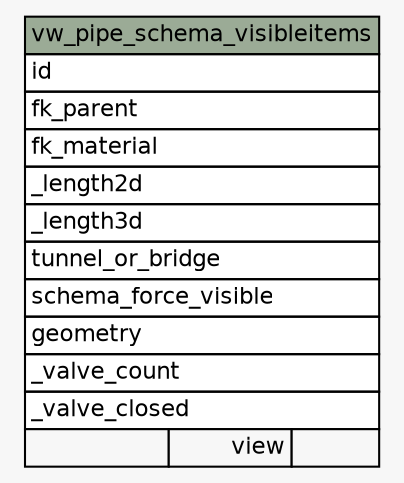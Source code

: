 // dot 2.38.0 on Linux 4.8.0-42-generic
// SchemaSpy rev 590
digraph "vw_pipe_schema_visibleitems" {
  graph [
    rankdir="RL"
    bgcolor="#f7f7f7"
    nodesep="0.18"
    ranksep="0.46"
    fontname="Helvetica"
    fontsize="11"
  ];
  node [
    fontname="Helvetica"
    fontsize="11"
    shape="plaintext"
  ];
  edge [
    arrowsize="0.8"
  ];
  "vw_pipe_schema_visibleitems" [
    label=<
    <TABLE BORDER="0" CELLBORDER="1" CELLSPACING="0" BGCOLOR="#ffffff">
      <TR><TD COLSPAN="3" BGCOLOR="#9bab96" ALIGN="CENTER">vw_pipe_schema_visibleitems</TD></TR>
      <TR><TD PORT="id" COLSPAN="3" ALIGN="LEFT">id</TD></TR>
      <TR><TD PORT="fk_parent" COLSPAN="3" ALIGN="LEFT">fk_parent</TD></TR>
      <TR><TD PORT="fk_material" COLSPAN="3" ALIGN="LEFT">fk_material</TD></TR>
      <TR><TD PORT="_length2d" COLSPAN="3" ALIGN="LEFT">_length2d</TD></TR>
      <TR><TD PORT="_length3d" COLSPAN="3" ALIGN="LEFT">_length3d</TD></TR>
      <TR><TD PORT="tunnel_or_bridge" COLSPAN="3" ALIGN="LEFT">tunnel_or_bridge</TD></TR>
      <TR><TD PORT="schema_force_visible" COLSPAN="3" ALIGN="LEFT">schema_force_visible</TD></TR>
      <TR><TD PORT="geometry" COLSPAN="3" ALIGN="LEFT">geometry</TD></TR>
      <TR><TD PORT="_valve_count" COLSPAN="3" ALIGN="LEFT">_valve_count</TD></TR>
      <TR><TD PORT="_valve_closed" COLSPAN="3" ALIGN="LEFT">_valve_closed</TD></TR>
      <TR><TD ALIGN="LEFT" BGCOLOR="#f7f7f7">  </TD><TD ALIGN="RIGHT" BGCOLOR="#f7f7f7">view</TD><TD ALIGN="RIGHT" BGCOLOR="#f7f7f7">  </TD></TR>
    </TABLE>>
    URL="tables/vw_pipe_schema_visibleitems.html"
    tooltip="vw_pipe_schema_visibleitems"
  ];
}
